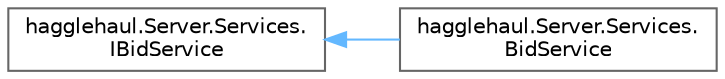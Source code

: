 digraph "Graphical Class Hierarchy"
{
 // LATEX_PDF_SIZE
  bgcolor="transparent";
  edge [fontname=Helvetica,fontsize=10,labelfontname=Helvetica,labelfontsize=10];
  node [fontname=Helvetica,fontsize=10,shape=box,height=0.2,width=0.4];
  rankdir="LR";
  Node0 [id="Node000000",label="hagglehaul.Server.Services.\lIBidService",height=0.2,width=0.4,color="grey40", fillcolor="white", style="filled",URL="$interfacehagglehaul_1_1_server_1_1_services_1_1_i_bid_service.html",tooltip="Corresponds to Bid collection in the database."];
  Node0 -> Node1 [id="edge6_Node000000_Node000001",dir="back",color="steelblue1",style="solid",tooltip=" "];
  Node1 [id="Node000001",label="hagglehaul.Server.Services.\lBidService",height=0.2,width=0.4,color="grey40", fillcolor="white", style="filled",URL="$classhagglehaul_1_1_server_1_1_services_1_1_bid_service.html",tooltip="See IBidService."];
}
